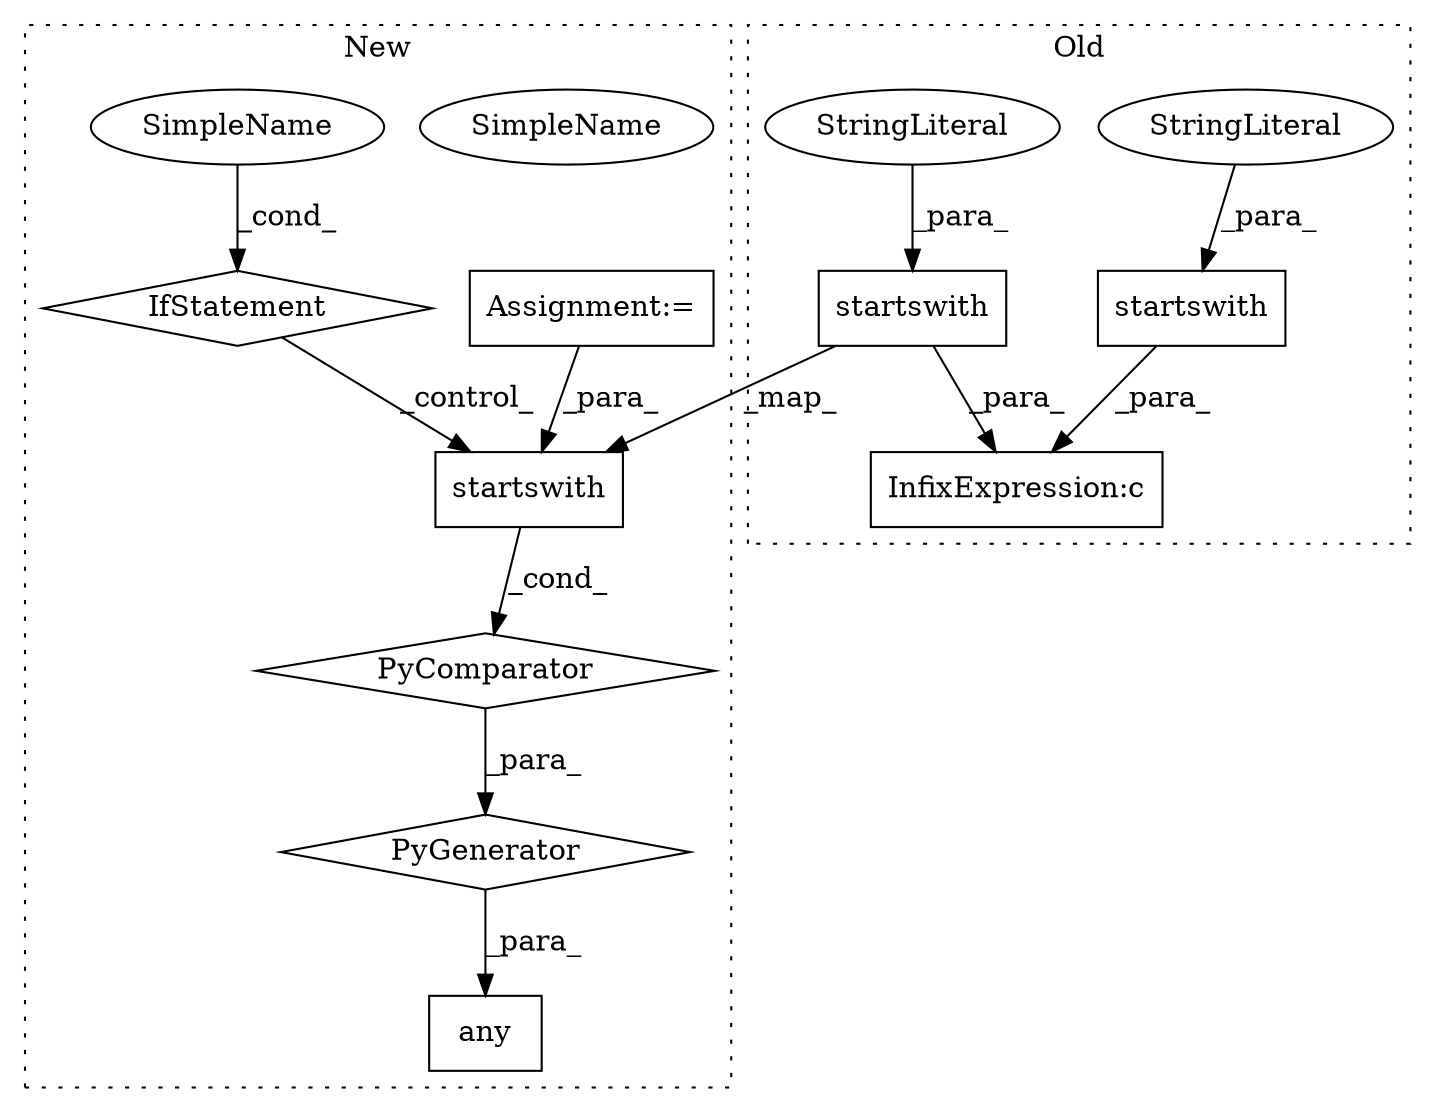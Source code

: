 digraph G {
subgraph cluster0 {
1 [label="startswith" a="32" s="465,487" l="11,1" shape="box"];
4 [label="StringLiteral" a="45" s="476" l="11" shape="ellipse"];
7 [label="InfixExpression:c" a="27" s="456" l="4" shape="box"];
8 [label="startswith" a="32" s="435,455" l="11,1" shape="box"];
12 [label="StringLiteral" a="45" s="446" l="9" shape="ellipse"];
label = "Old";
style="dotted";
}
subgraph cluster1 {
2 [label="any" a="32" s="583,721" l="13,-3" shape="box"];
3 [label="PyGenerator" a="107" s="596" l="125" shape="diamond"];
5 [label="PyComparator" a="113" s="680" l="35" shape="diamond"];
6 [label="Assignment:=" a="7" s="472" l="1" shape="box"];
9 [label="startswith" a="32" s="601,618" l="11,1" shape="box"];
10 [label="IfStatement" a="25" s="680" l="35" shape="diamond"];
11 [label="SimpleName" a="42" s="710" l="5" shape="ellipse"];
13 [label="SimpleName" a="42" s="710" l="5" shape="ellipse"];
label = "New";
style="dotted";
}
1 -> 7 [label="_para_"];
3 -> 2 [label="_para_"];
4 -> 1 [label="_para_"];
5 -> 3 [label="_para_"];
6 -> 9 [label="_para_"];
8 -> 9 [label="_map_"];
8 -> 7 [label="_para_"];
9 -> 5 [label="_cond_"];
10 -> 9 [label="_control_"];
12 -> 8 [label="_para_"];
13 -> 10 [label="_cond_"];
}